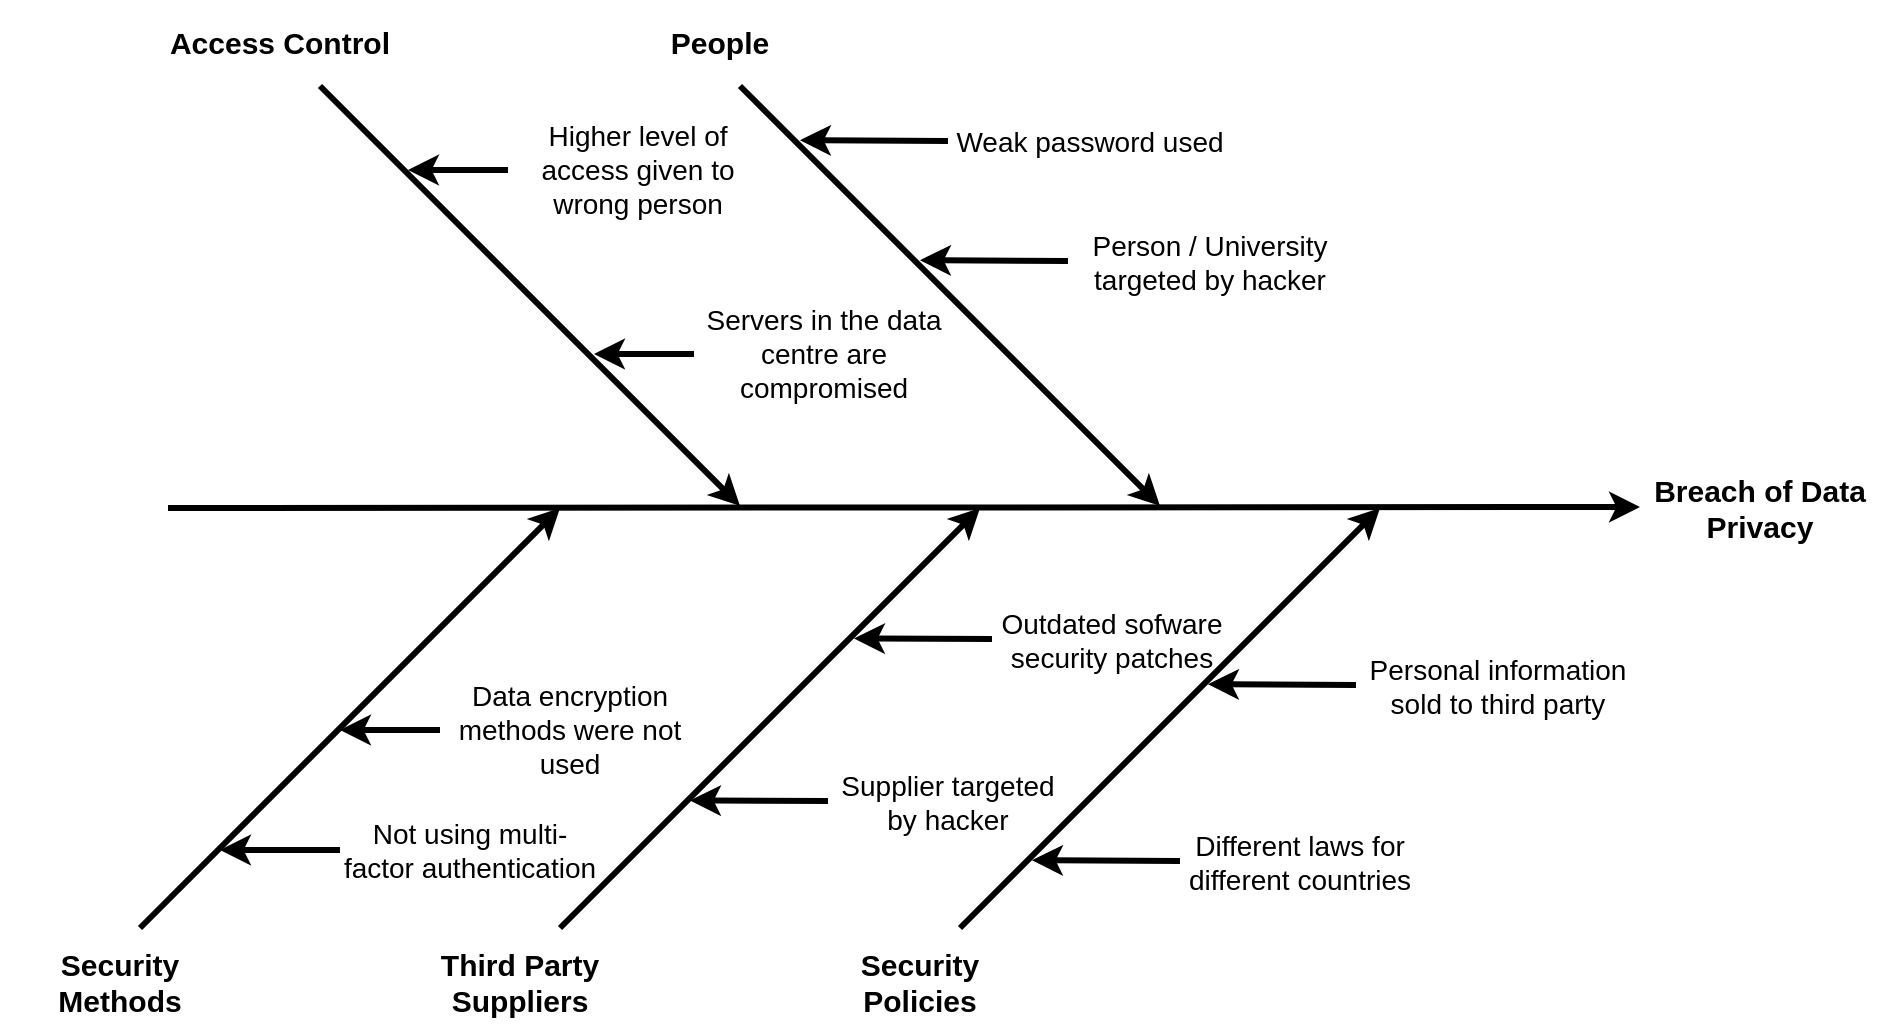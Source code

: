 <mxfile version="16.5.1" type="device"><diagram id="o72bod7o_dWgMavlSKnV" name="Cause&amp;Effect"><mxGraphModel dx="1185" dy="729" grid="1" gridSize="10" guides="1" tooltips="1" connect="1" arrows="1" fold="1" page="1" pageScale="1" pageWidth="1169" pageHeight="827" math="0" shadow="0"><root><mxCell id="0"/><mxCell id="1" parent="0"/><mxCell id="oDXgvZuLp1ccewaGaAyU-37" value="" style="group" vertex="1" connectable="0" parent="1"><mxGeometry x="140" y="160" width="940" height="511" as="geometry"/></mxCell><mxCell id="oDXgvZuLp1ccewaGaAyU-1" value="" style="endArrow=classic;html=1;rounded=0;strokeWidth=3;entryX=0;entryY=0.5;entryDx=0;entryDy=0;" edge="1" parent="oDXgvZuLp1ccewaGaAyU-37" target="oDXgvZuLp1ccewaGaAyU-8"><mxGeometry width="50" height="50" relative="1" as="geometry"><mxPoint x="84" y="254" as="sourcePoint"/><mxPoint x="804" y="254" as="targetPoint"/></mxGeometry></mxCell><mxCell id="oDXgvZuLp1ccewaGaAyU-2" value="" style="endArrow=classic;html=1;rounded=0;strokeWidth=3;" edge="1" parent="oDXgvZuLp1ccewaGaAyU-37"><mxGeometry width="50" height="50" relative="1" as="geometry"><mxPoint x="70" y="464" as="sourcePoint"/><mxPoint x="280" y="254" as="targetPoint"/></mxGeometry></mxCell><mxCell id="oDXgvZuLp1ccewaGaAyU-3" value="" style="endArrow=classic;html=1;rounded=0;strokeWidth=3;" edge="1" parent="oDXgvZuLp1ccewaGaAyU-37"><mxGeometry width="50" height="50" relative="1" as="geometry"><mxPoint x="280" y="464.0" as="sourcePoint"/><mxPoint x="490" y="254" as="targetPoint"/></mxGeometry></mxCell><mxCell id="oDXgvZuLp1ccewaGaAyU-4" value="" style="endArrow=classic;html=1;rounded=0;strokeWidth=3;" edge="1" parent="oDXgvZuLp1ccewaGaAyU-37"><mxGeometry width="50" height="50" relative="1" as="geometry"><mxPoint x="480" y="464.0" as="sourcePoint"/><mxPoint x="690" y="254" as="targetPoint"/></mxGeometry></mxCell><mxCell id="oDXgvZuLp1ccewaGaAyU-6" value="" style="endArrow=classic;html=1;rounded=0;strokeWidth=3;" edge="1" parent="oDXgvZuLp1ccewaGaAyU-37"><mxGeometry width="50" height="50" relative="1" as="geometry"><mxPoint x="370" y="43.0" as="sourcePoint"/><mxPoint x="580" y="253.0" as="targetPoint"/></mxGeometry></mxCell><mxCell id="oDXgvZuLp1ccewaGaAyU-7" value="" style="endArrow=classic;html=1;rounded=0;strokeWidth=3;" edge="1" parent="oDXgvZuLp1ccewaGaAyU-37"><mxGeometry width="50" height="50" relative="1" as="geometry"><mxPoint x="160" y="43.0" as="sourcePoint"/><mxPoint x="370" y="253.0" as="targetPoint"/></mxGeometry></mxCell><mxCell id="oDXgvZuLp1ccewaGaAyU-8" value="Breach of Data Privacy" style="text;html=1;strokeColor=none;fillColor=none;align=center;verticalAlign=middle;whiteSpace=wrap;rounded=0;fontSize=15;fontStyle=1" vertex="1" parent="oDXgvZuLp1ccewaGaAyU-37"><mxGeometry x="820" y="233" width="120" height="41" as="geometry"/></mxCell><mxCell id="oDXgvZuLp1ccewaGaAyU-9" value="Access Control" style="text;html=1;strokeColor=none;fillColor=none;align=center;verticalAlign=middle;whiteSpace=wrap;rounded=0;fontSize=15;fontStyle=1" vertex="1" parent="oDXgvZuLp1ccewaGaAyU-37"><mxGeometry x="80" width="120" height="41" as="geometry"/></mxCell><mxCell id="oDXgvZuLp1ccewaGaAyU-10" value="People" style="text;html=1;strokeColor=none;fillColor=none;align=center;verticalAlign=middle;whiteSpace=wrap;rounded=0;fontSize=15;fontStyle=1" vertex="1" parent="oDXgvZuLp1ccewaGaAyU-37"><mxGeometry x="300" width="120" height="41" as="geometry"/></mxCell><mxCell id="oDXgvZuLp1ccewaGaAyU-11" value="Security Methods" style="text;html=1;strokeColor=none;fillColor=none;align=center;verticalAlign=middle;whiteSpace=wrap;rounded=0;fontSize=15;fontStyle=1" vertex="1" parent="oDXgvZuLp1ccewaGaAyU-37"><mxGeometry y="470" width="120" height="41" as="geometry"/></mxCell><mxCell id="oDXgvZuLp1ccewaGaAyU-12" value="Third Party Suppliers" style="text;html=1;strokeColor=none;fillColor=none;align=center;verticalAlign=middle;whiteSpace=wrap;rounded=0;fontSize=15;fontStyle=1" vertex="1" parent="oDXgvZuLp1ccewaGaAyU-37"><mxGeometry x="200" y="470" width="120" height="41" as="geometry"/></mxCell><mxCell id="oDXgvZuLp1ccewaGaAyU-13" value="Security Policies" style="text;html=1;strokeColor=none;fillColor=none;align=center;verticalAlign=middle;whiteSpace=wrap;rounded=0;fontSize=15;fontStyle=1" vertex="1" parent="oDXgvZuLp1ccewaGaAyU-37"><mxGeometry x="400" y="470" width="120" height="41" as="geometry"/></mxCell><mxCell id="oDXgvZuLp1ccewaGaAyU-14" value="" style="endArrow=classic;html=1;rounded=0;strokeWidth=3;exitX=0;exitY=0.5;exitDx=0;exitDy=0;" edge="1" parent="oDXgvZuLp1ccewaGaAyU-37" source="oDXgvZuLp1ccewaGaAyU-15"><mxGeometry width="50" height="50" relative="1" as="geometry"><mxPoint x="560" y="430" as="sourcePoint"/><mxPoint x="516" y="430.08" as="targetPoint"/></mxGeometry></mxCell><mxCell id="oDXgvZuLp1ccewaGaAyU-15" value="Different laws for different countries" style="text;html=1;strokeColor=none;fillColor=none;align=center;verticalAlign=middle;whiteSpace=wrap;rounded=0;fontSize=14;" vertex="1" parent="oDXgvZuLp1ccewaGaAyU-37"><mxGeometry x="590" y="410" width="120" height="41" as="geometry"/></mxCell><mxCell id="oDXgvZuLp1ccewaGaAyU-16" value="Outdated sofware security patches" style="text;html=1;strokeColor=none;fillColor=none;align=center;verticalAlign=middle;whiteSpace=wrap;rounded=0;fontSize=14;" vertex="1" parent="oDXgvZuLp1ccewaGaAyU-37"><mxGeometry x="496" y="299" width="120" height="41" as="geometry"/></mxCell><mxCell id="oDXgvZuLp1ccewaGaAyU-17" value="" style="endArrow=classic;html=1;rounded=0;strokeWidth=3;exitX=0;exitY=0.5;exitDx=0;exitDy=0;" edge="1" parent="oDXgvZuLp1ccewaGaAyU-37" source="oDXgvZuLp1ccewaGaAyU-16"><mxGeometry width="50" height="50" relative="1" as="geometry"><mxPoint x="474" y="319" as="sourcePoint"/><mxPoint x="427" y="319.24" as="targetPoint"/></mxGeometry></mxCell><mxCell id="oDXgvZuLp1ccewaGaAyU-20" style="edgeStyle=orthogonalEdgeStyle;rounded=0;orthogonalLoop=1;jettySize=auto;html=1;fontSize=14;strokeWidth=3;" edge="1" parent="oDXgvZuLp1ccewaGaAyU-37" source="oDXgvZuLp1ccewaGaAyU-19"><mxGeometry relative="1" as="geometry"><mxPoint x="110" y="425" as="targetPoint"/></mxGeometry></mxCell><mxCell id="oDXgvZuLp1ccewaGaAyU-19" value="Not using multi-factor authentication" style="text;html=1;strokeColor=none;fillColor=none;align=center;verticalAlign=middle;whiteSpace=wrap;rounded=0;fontSize=14;" vertex="1" parent="oDXgvZuLp1ccewaGaAyU-37"><mxGeometry x="170" y="400" width="130" height="50" as="geometry"/></mxCell><mxCell id="oDXgvZuLp1ccewaGaAyU-22" value="" style="endArrow=classic;html=1;rounded=0;strokeWidth=3;exitX=0;exitY=0.5;exitDx=0;exitDy=0;" edge="1" parent="oDXgvZuLp1ccewaGaAyU-37" source="oDXgvZuLp1ccewaGaAyU-23"><mxGeometry width="50" height="50" relative="1" as="geometry"><mxPoint x="648" y="342" as="sourcePoint"/><mxPoint x="604" y="342.08" as="targetPoint"/></mxGeometry></mxCell><mxCell id="oDXgvZuLp1ccewaGaAyU-23" value="Personal information sold to third party" style="text;html=1;strokeColor=none;fillColor=none;align=center;verticalAlign=middle;whiteSpace=wrap;rounded=0;fontSize=14;" vertex="1" parent="oDXgvZuLp1ccewaGaAyU-37"><mxGeometry x="678" y="322" width="142" height="41" as="geometry"/></mxCell><mxCell id="oDXgvZuLp1ccewaGaAyU-24" value="" style="endArrow=classic;html=1;rounded=0;strokeWidth=3;exitX=0;exitY=0.5;exitDx=0;exitDy=0;" edge="1" parent="oDXgvZuLp1ccewaGaAyU-37" source="oDXgvZuLp1ccewaGaAyU-25"><mxGeometry width="50" height="50" relative="1" as="geometry"><mxPoint x="444" y="70" as="sourcePoint"/><mxPoint x="400" y="70.08" as="targetPoint"/></mxGeometry></mxCell><mxCell id="oDXgvZuLp1ccewaGaAyU-25" value="Weak password used" style="text;html=1;strokeColor=none;fillColor=none;align=center;verticalAlign=middle;whiteSpace=wrap;rounded=0;fontSize=14;" vertex="1" parent="oDXgvZuLp1ccewaGaAyU-37"><mxGeometry x="474" y="50" width="142" height="41" as="geometry"/></mxCell><mxCell id="oDXgvZuLp1ccewaGaAyU-26" value="" style="endArrow=classic;html=1;rounded=0;strokeWidth=3;exitX=0;exitY=0.5;exitDx=0;exitDy=0;" edge="1" parent="oDXgvZuLp1ccewaGaAyU-37" source="oDXgvZuLp1ccewaGaAyU-27"><mxGeometry width="50" height="50" relative="1" as="geometry"><mxPoint x="504" y="130" as="sourcePoint"/><mxPoint x="460" y="130.08" as="targetPoint"/></mxGeometry></mxCell><mxCell id="oDXgvZuLp1ccewaGaAyU-27" value="Person / University targeted by hacker" style="text;html=1;strokeColor=none;fillColor=none;align=center;verticalAlign=middle;whiteSpace=wrap;rounded=0;fontSize=14;" vertex="1" parent="oDXgvZuLp1ccewaGaAyU-37"><mxGeometry x="534" y="110" width="142" height="41" as="geometry"/></mxCell><mxCell id="oDXgvZuLp1ccewaGaAyU-30" style="edgeStyle=orthogonalEdgeStyle;rounded=0;orthogonalLoop=1;jettySize=auto;html=1;fontSize=14;strokeWidth=3;" edge="1" parent="oDXgvZuLp1ccewaGaAyU-37" source="oDXgvZuLp1ccewaGaAyU-29"><mxGeometry relative="1" as="geometry"><mxPoint x="170" y="365" as="targetPoint"/></mxGeometry></mxCell><mxCell id="oDXgvZuLp1ccewaGaAyU-29" value="Data encryption methods were not used" style="text;html=1;strokeColor=none;fillColor=none;align=center;verticalAlign=middle;whiteSpace=wrap;rounded=0;fontSize=14;" vertex="1" parent="oDXgvZuLp1ccewaGaAyU-37"><mxGeometry x="220" y="340" width="130" height="50" as="geometry"/></mxCell><mxCell id="oDXgvZuLp1ccewaGaAyU-32" style="edgeStyle=orthogonalEdgeStyle;rounded=0;orthogonalLoop=1;jettySize=auto;html=1;fontSize=14;strokeWidth=3;" edge="1" parent="oDXgvZuLp1ccewaGaAyU-37" source="oDXgvZuLp1ccewaGaAyU-31"><mxGeometry relative="1" as="geometry"><mxPoint x="297" y="177" as="targetPoint"/></mxGeometry></mxCell><mxCell id="oDXgvZuLp1ccewaGaAyU-31" value="Servers in the data centre are compromised" style="text;html=1;strokeColor=none;fillColor=none;align=center;verticalAlign=middle;whiteSpace=wrap;rounded=0;fontSize=14;" vertex="1" parent="oDXgvZuLp1ccewaGaAyU-37"><mxGeometry x="347" y="152" width="130" height="50" as="geometry"/></mxCell><mxCell id="oDXgvZuLp1ccewaGaAyU-33" style="edgeStyle=orthogonalEdgeStyle;rounded=0;orthogonalLoop=1;jettySize=auto;html=1;fontSize=14;strokeWidth=3;" edge="1" parent="oDXgvZuLp1ccewaGaAyU-37" source="oDXgvZuLp1ccewaGaAyU-34"><mxGeometry relative="1" as="geometry"><mxPoint x="204" y="85" as="targetPoint"/></mxGeometry></mxCell><mxCell id="oDXgvZuLp1ccewaGaAyU-34" value="Higher level of access given to wrong person" style="text;html=1;strokeColor=none;fillColor=none;align=center;verticalAlign=middle;whiteSpace=wrap;rounded=0;fontSize=14;" vertex="1" parent="oDXgvZuLp1ccewaGaAyU-37"><mxGeometry x="254" y="60" width="130" height="50" as="geometry"/></mxCell><mxCell id="oDXgvZuLp1ccewaGaAyU-35" value="Supplier targeted by hacker" style="text;html=1;strokeColor=none;fillColor=none;align=center;verticalAlign=middle;whiteSpace=wrap;rounded=0;fontSize=14;" vertex="1" parent="oDXgvZuLp1ccewaGaAyU-37"><mxGeometry x="414" y="380" width="120" height="41" as="geometry"/></mxCell><mxCell id="oDXgvZuLp1ccewaGaAyU-36" value="" style="endArrow=classic;html=1;rounded=0;strokeWidth=3;exitX=0;exitY=0.5;exitDx=0;exitDy=0;" edge="1" parent="oDXgvZuLp1ccewaGaAyU-37" source="oDXgvZuLp1ccewaGaAyU-35"><mxGeometry width="50" height="50" relative="1" as="geometry"><mxPoint x="392" y="400" as="sourcePoint"/><mxPoint x="345" y="400.24" as="targetPoint"/></mxGeometry></mxCell></root></mxGraphModel></diagram></mxfile>